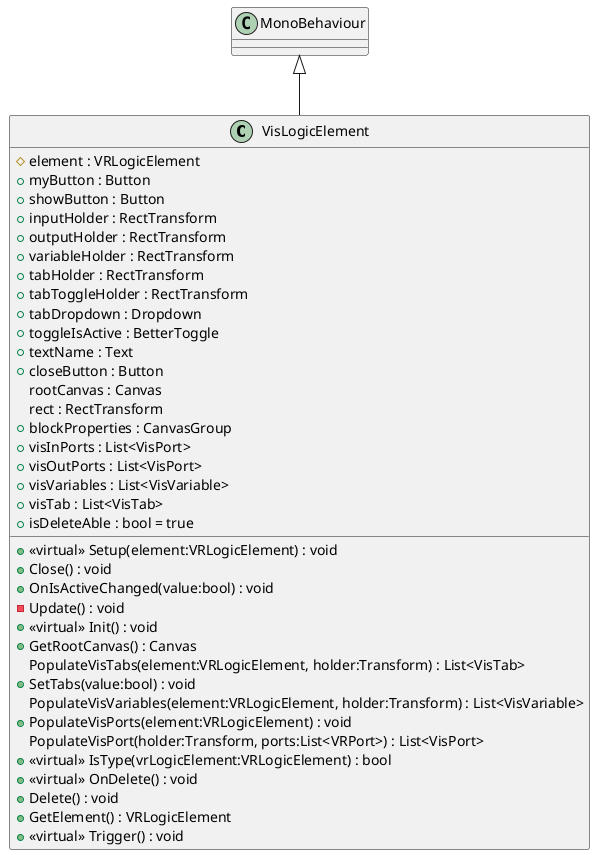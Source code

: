 @startuml
class VisLogicElement {
    # element : VRLogicElement
    + myButton : Button
    + showButton : Button
    + inputHolder : RectTransform
    + outputHolder : RectTransform
    + variableHolder : RectTransform
    + tabHolder : RectTransform
    + tabToggleHolder : RectTransform
    + tabDropdown : Dropdown
    + toggleIsActive : BetterToggle
    + textName : Text
    + closeButton : Button
    rootCanvas : Canvas
    rect : RectTransform
    + blockProperties : CanvasGroup
    + visInPorts : List<VisPort>
    + visOutPorts : List<VisPort>
    + visVariables : List<VisVariable>
    + visTab : List<VisTab>
    + isDeleteAble : bool = true
    + <<virtual>> Setup(element:VRLogicElement) : void
    + Close() : void
    + OnIsActiveChanged(value:bool) : void
    - Update() : void
    + <<virtual>> Init() : void
    + GetRootCanvas() : Canvas
    PopulateVisTabs(element:VRLogicElement, holder:Transform) : List<VisTab>
    + SetTabs(value:bool) : void
    PopulateVisVariables(element:VRLogicElement, holder:Transform) : List<VisVariable>
    + PopulateVisPorts(element:VRLogicElement) : void
    PopulateVisPort(holder:Transform, ports:List<VRPort>) : List<VisPort>
    + <<virtual>> IsType(vrLogicElement:VRLogicElement) : bool
    + <<virtual>> OnDelete() : void
    + Delete() : void
    + GetElement() : VRLogicElement
    + <<virtual>> Trigger() : void
}
MonoBehaviour <|-- VisLogicElement
@enduml
